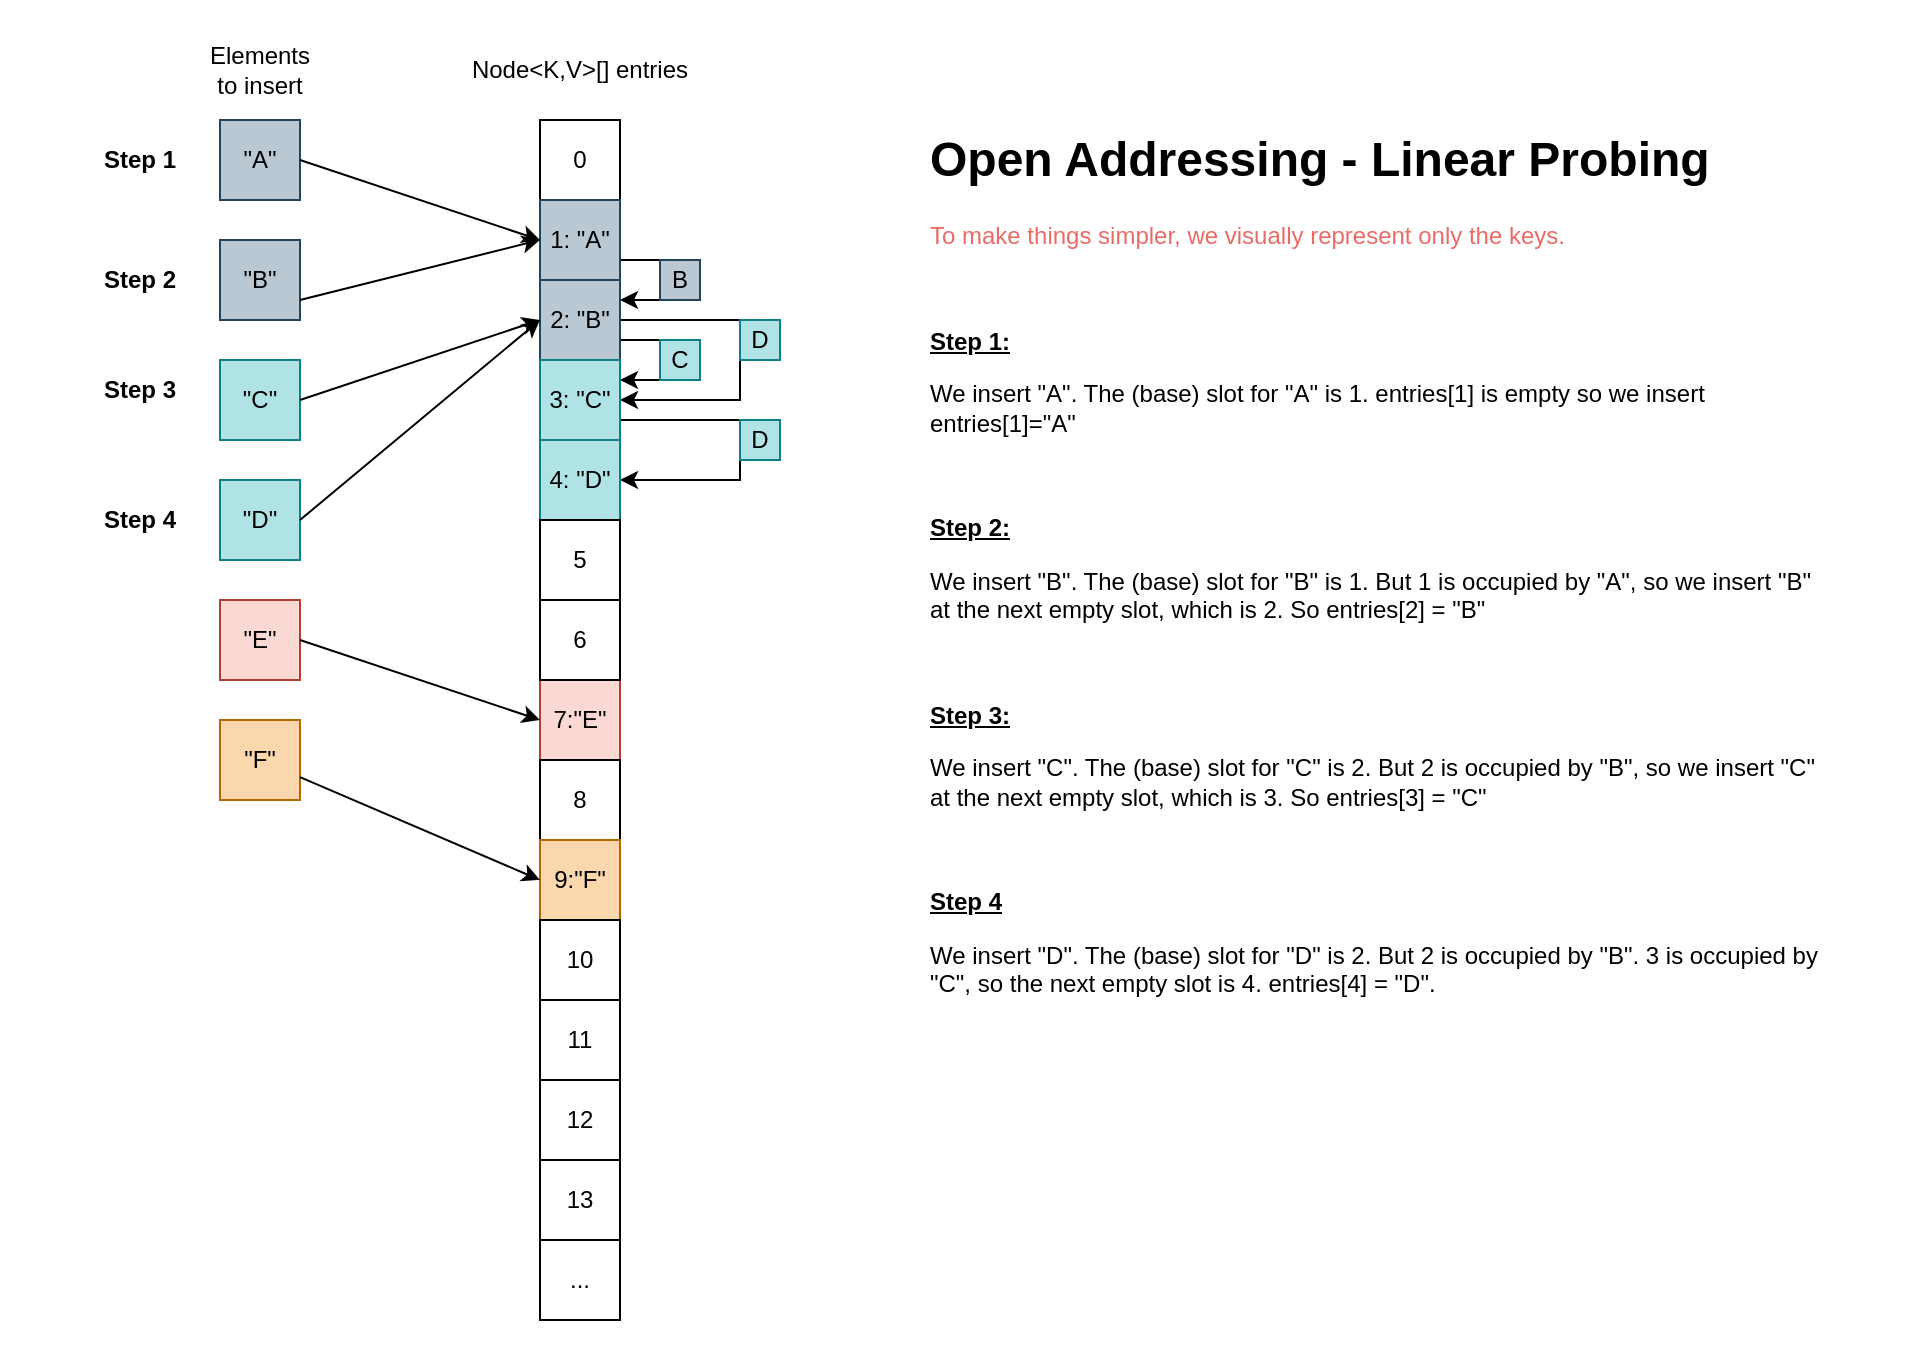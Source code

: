 <mxfile version="15.7.3" type="device"><diagram id="5yY62-Ss_0endfyU0dFS" name="Page-1"><mxGraphModel dx="1933" dy="920" grid="1" gridSize="10" guides="1" tooltips="1" connect="1" arrows="1" fold="1" page="1" pageScale="1" pageWidth="827" pageHeight="1169" math="0" shadow="0"><root><mxCell id="0"/><mxCell id="1" parent="0"/><mxCell id="Et-xGzaiAiIDaK6nr_yG-51" value="" style="rounded=0;whiteSpace=wrap;html=1;fontColor=#EA6B66;fillColor=none;strokeColor=none;" vertex="1" parent="1"><mxGeometry x="-30" y="100" width="960" height="675" as="geometry"/></mxCell><mxCell id="Et-xGzaiAiIDaK6nr_yG-1" value="0" style="rounded=0;whiteSpace=wrap;html=1;" vertex="1" parent="1"><mxGeometry x="240" y="160" width="40" height="40" as="geometry"/></mxCell><mxCell id="Et-xGzaiAiIDaK6nr_yG-27" style="edgeStyle=orthogonalEdgeStyle;rounded=0;orthogonalLoop=1;jettySize=auto;html=1;exitX=1;exitY=0.75;exitDx=0;exitDy=0;entryX=1;entryY=0.25;entryDx=0;entryDy=0;" edge="1" parent="1" source="Et-xGzaiAiIDaK6nr_yG-2" target="Et-xGzaiAiIDaK6nr_yG-3"><mxGeometry relative="1" as="geometry"><Array as="points"><mxPoint x="300" y="230"/><mxPoint x="300" y="250"/></Array></mxGeometry></mxCell><mxCell id="Et-xGzaiAiIDaK6nr_yG-2" value="1: &quot;A&quot;" style="rounded=0;whiteSpace=wrap;html=1;fillColor=#bac8d3;strokeColor=#23445d;" vertex="1" parent="1"><mxGeometry x="240" y="200" width="40" height="40" as="geometry"/></mxCell><mxCell id="Et-xGzaiAiIDaK6nr_yG-32" style="edgeStyle=orthogonalEdgeStyle;rounded=0;orthogonalLoop=1;jettySize=auto;html=1;exitX=1;exitY=0.75;exitDx=0;exitDy=0;entryX=1;entryY=0.25;entryDx=0;entryDy=0;" edge="1" parent="1" source="Et-xGzaiAiIDaK6nr_yG-3" target="Et-xGzaiAiIDaK6nr_yG-4"><mxGeometry relative="1" as="geometry"><Array as="points"><mxPoint x="300" y="270"/><mxPoint x="300" y="290"/></Array></mxGeometry></mxCell><mxCell id="Et-xGzaiAiIDaK6nr_yG-34" style="edgeStyle=orthogonalEdgeStyle;rounded=0;orthogonalLoop=1;jettySize=auto;html=1;exitX=1;exitY=0.5;exitDx=0;exitDy=0;entryX=1;entryY=0.5;entryDx=0;entryDy=0;" edge="1" parent="1" source="Et-xGzaiAiIDaK6nr_yG-3" target="Et-xGzaiAiIDaK6nr_yG-4"><mxGeometry relative="1" as="geometry"><Array as="points"><mxPoint x="340" y="260"/><mxPoint x="340" y="300"/></Array></mxGeometry></mxCell><mxCell id="Et-xGzaiAiIDaK6nr_yG-3" value="2: &quot;B&quot;" style="rounded=0;whiteSpace=wrap;html=1;fillColor=#bac8d3;strokeColor=#23445d;" vertex="1" parent="1"><mxGeometry x="240" y="240" width="40" height="40" as="geometry"/></mxCell><mxCell id="Et-xGzaiAiIDaK6nr_yG-35" style="edgeStyle=orthogonalEdgeStyle;rounded=0;orthogonalLoop=1;jettySize=auto;html=1;exitX=1;exitY=0.75;exitDx=0;exitDy=0;entryX=1;entryY=0.5;entryDx=0;entryDy=0;" edge="1" parent="1" source="Et-xGzaiAiIDaK6nr_yG-4" target="Et-xGzaiAiIDaK6nr_yG-5"><mxGeometry relative="1" as="geometry"><Array as="points"><mxPoint x="340" y="310"/><mxPoint x="340" y="340"/></Array></mxGeometry></mxCell><mxCell id="Et-xGzaiAiIDaK6nr_yG-4" value="3: &quot;C&quot;" style="rounded=0;whiteSpace=wrap;html=1;fillColor=#b0e3e6;strokeColor=#0e8088;" vertex="1" parent="1"><mxGeometry x="240" y="280" width="40" height="40" as="geometry"/></mxCell><mxCell id="Et-xGzaiAiIDaK6nr_yG-5" value="4: &quot;D&quot;" style="rounded=0;whiteSpace=wrap;html=1;fillColor=#b0e3e6;strokeColor=#0e8088;" vertex="1" parent="1"><mxGeometry x="240" y="320" width="40" height="40" as="geometry"/></mxCell><mxCell id="Et-xGzaiAiIDaK6nr_yG-6" value="5" style="rounded=0;whiteSpace=wrap;html=1;" vertex="1" parent="1"><mxGeometry x="240" y="360" width="40" height="40" as="geometry"/></mxCell><mxCell id="Et-xGzaiAiIDaK6nr_yG-7" value="7:&quot;E&quot;" style="rounded=0;whiteSpace=wrap;html=1;fillColor=#fad9d5;strokeColor=#ae4132;" vertex="1" parent="1"><mxGeometry x="240" y="440" width="40" height="40" as="geometry"/></mxCell><mxCell id="Et-xGzaiAiIDaK6nr_yG-8" value="8" style="rounded=0;whiteSpace=wrap;html=1;" vertex="1" parent="1"><mxGeometry x="240" y="480" width="40" height="40" as="geometry"/></mxCell><mxCell id="Et-xGzaiAiIDaK6nr_yG-9" value="9:&quot;F&quot;" style="rounded=0;whiteSpace=wrap;html=1;fillColor=#fad7ac;strokeColor=#b46504;" vertex="1" parent="1"><mxGeometry x="240" y="520" width="40" height="40" as="geometry"/></mxCell><mxCell id="Et-xGzaiAiIDaK6nr_yG-10" value="6" style="rounded=0;whiteSpace=wrap;html=1;" vertex="1" parent="1"><mxGeometry x="240" y="400" width="40" height="40" as="geometry"/></mxCell><mxCell id="Et-xGzaiAiIDaK6nr_yG-11" value="10" style="rounded=0;whiteSpace=wrap;html=1;" vertex="1" parent="1"><mxGeometry x="240" y="560" width="40" height="40" as="geometry"/></mxCell><mxCell id="Et-xGzaiAiIDaK6nr_yG-12" value="12" style="rounded=0;whiteSpace=wrap;html=1;" vertex="1" parent="1"><mxGeometry x="240" y="640" width="40" height="40" as="geometry"/></mxCell><mxCell id="Et-xGzaiAiIDaK6nr_yG-13" value="13" style="rounded=0;whiteSpace=wrap;html=1;" vertex="1" parent="1"><mxGeometry x="240" y="680" width="40" height="40" as="geometry"/></mxCell><mxCell id="Et-xGzaiAiIDaK6nr_yG-14" value="..." style="rounded=0;whiteSpace=wrap;html=1;" vertex="1" parent="1"><mxGeometry x="240" y="720" width="40" height="40" as="geometry"/></mxCell><mxCell id="Et-xGzaiAiIDaK6nr_yG-15" value="11" style="rounded=0;whiteSpace=wrap;html=1;" vertex="1" parent="1"><mxGeometry x="240" y="600" width="40" height="40" as="geometry"/></mxCell><mxCell id="Et-xGzaiAiIDaK6nr_yG-16" value="&lt;h1&gt;Open Addressing - Linear Probing&amp;nbsp;&lt;/h1&gt;&lt;p&gt;&lt;font color=&quot;#ea6b66&quot;&gt;To make things simpler, we visually represent only the keys.&lt;/font&gt;&lt;/p&gt;&lt;p&gt;&lt;b&gt;&lt;u&gt;&lt;br&gt;&lt;/u&gt;&lt;/b&gt;&lt;/p&gt;&lt;p&gt;&lt;b&gt;&lt;u&gt;Step 1:&lt;/u&gt;&lt;/b&gt;&lt;/p&gt;&lt;p&gt;We insert &quot;A&quot;. The (base) slot for &quot;A&quot; is 1. entries[1] is empty so we insert entries[1]=&quot;A&quot;&lt;/p&gt;&lt;p&gt;&lt;br&gt;&lt;/p&gt;&lt;p&gt;&lt;b&gt;&lt;u&gt;Step 2:&lt;/u&gt;&lt;/b&gt;&lt;/p&gt;&lt;p&gt;We insert &quot;B&quot;. The (base) slot for &quot;B&quot; is 1. But 1 is occupied by &quot;A&quot;, so we insert &quot;B&quot; at the next empty slot, which is 2. So entries[2] = &quot;B&quot;&lt;/p&gt;&lt;p&gt;&lt;br&gt;&lt;/p&gt;&lt;p&gt;&lt;b&gt;&lt;u&gt;Step 3:&lt;/u&gt;&lt;/b&gt;&lt;/p&gt;&lt;p&gt;We insert &quot;C&quot;. The (base) slot for &quot;C&quot; is 2. But 2 is occupied by &quot;B&quot;, so we insert &quot;C&quot; at the next empty slot, which is 3. So entries[3] = &quot;C&quot;&lt;/p&gt;&lt;p&gt;&lt;br&gt;&lt;/p&gt;&lt;p&gt;&lt;b&gt;&lt;u&gt;Step 4&lt;/u&gt;&lt;/b&gt;&lt;/p&gt;&lt;p&gt;We insert &quot;D&quot;. The (base) slot for &quot;D&quot; is 2. But 2 is occupied by &quot;B&quot;. 3 is occupied by &quot;C&quot;, so the next empty slot is 4. entries[4] = &quot;D&quot;.&lt;/p&gt;&lt;p&gt;&lt;br&gt;&lt;/p&gt;&lt;p&gt;&lt;br&gt;&lt;/p&gt;&lt;p&gt;....&lt;/p&gt;" style="text;html=1;strokeColor=none;fillColor=none;spacing=5;spacingTop=-20;whiteSpace=wrap;overflow=hidden;rounded=0;" vertex="1" parent="1"><mxGeometry x="430" y="160" width="460" height="490" as="geometry"/></mxCell><mxCell id="Et-xGzaiAiIDaK6nr_yG-17" value="&quot;A&quot;" style="whiteSpace=wrap;html=1;aspect=fixed;fillColor=#bac8d3;strokeColor=#23445d;" vertex="1" parent="1"><mxGeometry x="80" y="160" width="40" height="40" as="geometry"/></mxCell><mxCell id="Et-xGzaiAiIDaK6nr_yG-18" value="&quot;B&quot;" style="whiteSpace=wrap;html=1;aspect=fixed;fillColor=#bac8d3;strokeColor=#23445d;" vertex="1" parent="1"><mxGeometry x="80" y="220" width="40" height="40" as="geometry"/></mxCell><mxCell id="Et-xGzaiAiIDaK6nr_yG-21" value="&quot;C&quot;" style="whiteSpace=wrap;html=1;aspect=fixed;fillColor=#b0e3e6;strokeColor=#0e8088;" vertex="1" parent="1"><mxGeometry x="80" y="280" width="40" height="40" as="geometry"/></mxCell><mxCell id="Et-xGzaiAiIDaK6nr_yG-22" value="&quot;D&quot;" style="whiteSpace=wrap;html=1;aspect=fixed;fillColor=#b0e3e6;strokeColor=#0e8088;" vertex="1" parent="1"><mxGeometry x="80" y="340" width="40" height="40" as="geometry"/></mxCell><mxCell id="Et-xGzaiAiIDaK6nr_yG-23" value="&quot;E&quot;" style="whiteSpace=wrap;html=1;aspect=fixed;fillColor=#fad9d5;strokeColor=#ae4132;" vertex="1" parent="1"><mxGeometry x="80" y="400" width="40" height="40" as="geometry"/></mxCell><mxCell id="Et-xGzaiAiIDaK6nr_yG-24" value="&quot;F&quot;" style="whiteSpace=wrap;html=1;aspect=fixed;fillColor=#fad7ac;strokeColor=#b46504;" vertex="1" parent="1"><mxGeometry x="80" y="460" width="40" height="40" as="geometry"/></mxCell><mxCell id="Et-xGzaiAiIDaK6nr_yG-28" value="" style="endArrow=classic;html=1;rounded=0;exitX=1;exitY=0.5;exitDx=0;exitDy=0;entryX=0;entryY=0.5;entryDx=0;entryDy=0;" edge="1" parent="1" source="Et-xGzaiAiIDaK6nr_yG-17" target="Et-xGzaiAiIDaK6nr_yG-2"><mxGeometry width="50" height="50" relative="1" as="geometry"><mxPoint x="390" y="490" as="sourcePoint"/><mxPoint x="440" y="440" as="targetPoint"/></mxGeometry></mxCell><mxCell id="Et-xGzaiAiIDaK6nr_yG-29" value="" style="endArrow=classic;html=1;rounded=0;exitX=1;exitY=0.75;exitDx=0;exitDy=0;entryX=0;entryY=0.5;entryDx=0;entryDy=0;" edge="1" parent="1" source="Et-xGzaiAiIDaK6nr_yG-18" target="Et-xGzaiAiIDaK6nr_yG-2"><mxGeometry width="50" height="50" relative="1" as="geometry"><mxPoint x="140" y="300" as="sourcePoint"/><mxPoint x="190" y="250" as="targetPoint"/></mxGeometry></mxCell><mxCell id="Et-xGzaiAiIDaK6nr_yG-31" value="" style="endArrow=classic;html=1;rounded=0;entryX=0;entryY=0.5;entryDx=0;entryDy=0;" edge="1" parent="1" target="Et-xGzaiAiIDaK6nr_yG-3"><mxGeometry width="50" height="50" relative="1" as="geometry"><mxPoint x="120" y="300" as="sourcePoint"/><mxPoint x="170" y="250" as="targetPoint"/></mxGeometry></mxCell><mxCell id="Et-xGzaiAiIDaK6nr_yG-33" value="" style="endArrow=classic;html=1;rounded=0;entryX=0;entryY=0.5;entryDx=0;entryDy=0;" edge="1" parent="1" target="Et-xGzaiAiIDaK6nr_yG-3"><mxGeometry width="50" height="50" relative="1" as="geometry"><mxPoint x="120" y="360" as="sourcePoint"/><mxPoint x="170" y="310" as="targetPoint"/></mxGeometry></mxCell><mxCell id="Et-xGzaiAiIDaK6nr_yG-37" value="" style="endArrow=classic;html=1;rounded=0;exitX=1;exitY=0.5;exitDx=0;exitDy=0;entryX=0;entryY=0.5;entryDx=0;entryDy=0;" edge="1" parent="1" source="Et-xGzaiAiIDaK6nr_yG-23" target="Et-xGzaiAiIDaK6nr_yG-7"><mxGeometry width="50" height="50" relative="1" as="geometry"><mxPoint x="390" y="490" as="sourcePoint"/><mxPoint x="440" y="440" as="targetPoint"/></mxGeometry></mxCell><mxCell id="Et-xGzaiAiIDaK6nr_yG-39" value="" style="endArrow=classic;html=1;rounded=0;entryX=0;entryY=0.5;entryDx=0;entryDy=0;" edge="1" parent="1" source="Et-xGzaiAiIDaK6nr_yG-24" target="Et-xGzaiAiIDaK6nr_yG-9"><mxGeometry width="50" height="50" relative="1" as="geometry"><mxPoint x="390" y="490" as="sourcePoint"/><mxPoint x="440" y="440" as="targetPoint"/></mxGeometry></mxCell><mxCell id="Et-xGzaiAiIDaK6nr_yG-40" value="B" style="rounded=0;whiteSpace=wrap;html=1;fillColor=#bac8d3;strokeColor=#23445d;" vertex="1" parent="1"><mxGeometry x="300" y="230" width="20" height="20" as="geometry"/></mxCell><mxCell id="Et-xGzaiAiIDaK6nr_yG-41" value="C" style="rounded=0;whiteSpace=wrap;html=1;fillColor=#b0e3e6;strokeColor=#0e8088;" vertex="1" parent="1"><mxGeometry x="300" y="270" width="20" height="20" as="geometry"/></mxCell><mxCell id="Et-xGzaiAiIDaK6nr_yG-42" value="D" style="rounded=0;whiteSpace=wrap;html=1;fillColor=#b0e3e6;strokeColor=#0e8088;" vertex="1" parent="1"><mxGeometry x="340" y="260" width="20" height="20" as="geometry"/></mxCell><mxCell id="Et-xGzaiAiIDaK6nr_yG-43" value="D" style="rounded=0;whiteSpace=wrap;html=1;fillColor=#b0e3e6;strokeColor=#0e8088;" vertex="1" parent="1"><mxGeometry x="340" y="310" width="20" height="20" as="geometry"/></mxCell><mxCell id="Et-xGzaiAiIDaK6nr_yG-44" value="Node&amp;lt;K,V&amp;gt;[] entries" style="text;html=1;strokeColor=none;fillColor=none;align=center;verticalAlign=middle;whiteSpace=wrap;rounded=0;" vertex="1" parent="1"><mxGeometry x="200" y="120" width="120" height="30" as="geometry"/></mxCell><mxCell id="Et-xGzaiAiIDaK6nr_yG-45" value="Step 1" style="text;html=1;strokeColor=none;fillColor=none;align=center;verticalAlign=middle;whiteSpace=wrap;rounded=0;fontStyle=1" vertex="1" parent="1"><mxGeometry x="10" y="165" width="60" height="30" as="geometry"/></mxCell><mxCell id="Et-xGzaiAiIDaK6nr_yG-46" value="Step 2" style="text;html=1;strokeColor=none;fillColor=none;align=center;verticalAlign=middle;whiteSpace=wrap;rounded=0;fontStyle=1" vertex="1" parent="1"><mxGeometry x="10" y="225" width="60" height="30" as="geometry"/></mxCell><mxCell id="Et-xGzaiAiIDaK6nr_yG-47" value="Step 3" style="text;html=1;strokeColor=none;fillColor=none;align=center;verticalAlign=middle;whiteSpace=wrap;rounded=0;fontStyle=1" vertex="1" parent="1"><mxGeometry x="10" y="280" width="60" height="30" as="geometry"/></mxCell><mxCell id="Et-xGzaiAiIDaK6nr_yG-48" value="Step 4" style="text;html=1;strokeColor=none;fillColor=none;align=center;verticalAlign=middle;whiteSpace=wrap;rounded=0;fontStyle=1" vertex="1" parent="1"><mxGeometry x="10" y="345" width="60" height="30" as="geometry"/></mxCell><mxCell id="Et-xGzaiAiIDaK6nr_yG-50" value="Elements to insert" style="text;html=1;strokeColor=none;fillColor=none;align=center;verticalAlign=middle;whiteSpace=wrap;rounded=0;" vertex="1" parent="1"><mxGeometry x="70" y="120" width="60" height="30" as="geometry"/></mxCell></root></mxGraphModel></diagram></mxfile>